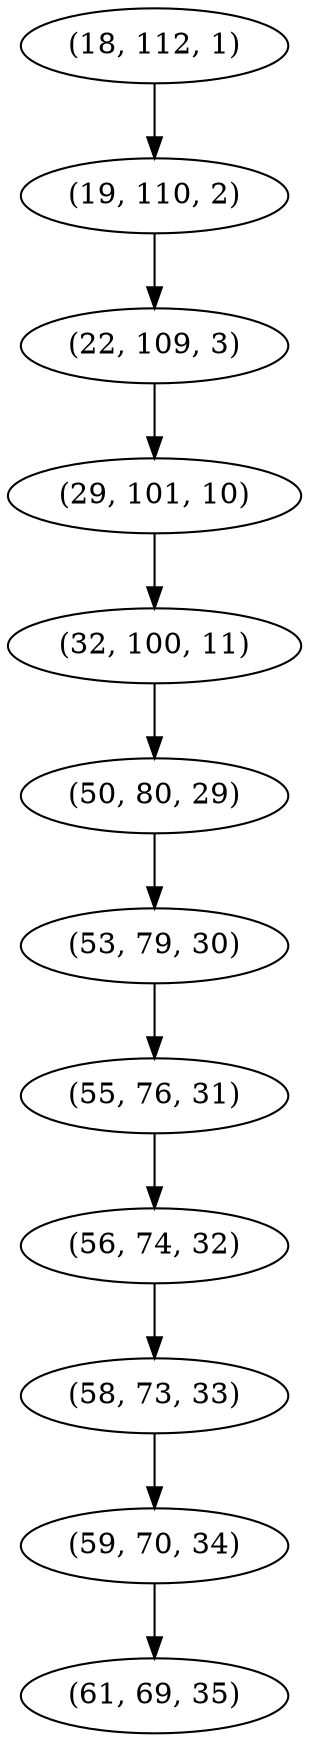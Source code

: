 digraph tree {
    "(18, 112, 1)";
    "(19, 110, 2)";
    "(22, 109, 3)";
    "(29, 101, 10)";
    "(32, 100, 11)";
    "(50, 80, 29)";
    "(53, 79, 30)";
    "(55, 76, 31)";
    "(56, 74, 32)";
    "(58, 73, 33)";
    "(59, 70, 34)";
    "(61, 69, 35)";
    "(18, 112, 1)" -> "(19, 110, 2)";
    "(19, 110, 2)" -> "(22, 109, 3)";
    "(22, 109, 3)" -> "(29, 101, 10)";
    "(29, 101, 10)" -> "(32, 100, 11)";
    "(32, 100, 11)" -> "(50, 80, 29)";
    "(50, 80, 29)" -> "(53, 79, 30)";
    "(53, 79, 30)" -> "(55, 76, 31)";
    "(55, 76, 31)" -> "(56, 74, 32)";
    "(56, 74, 32)" -> "(58, 73, 33)";
    "(58, 73, 33)" -> "(59, 70, 34)";
    "(59, 70, 34)" -> "(61, 69, 35)";
}
